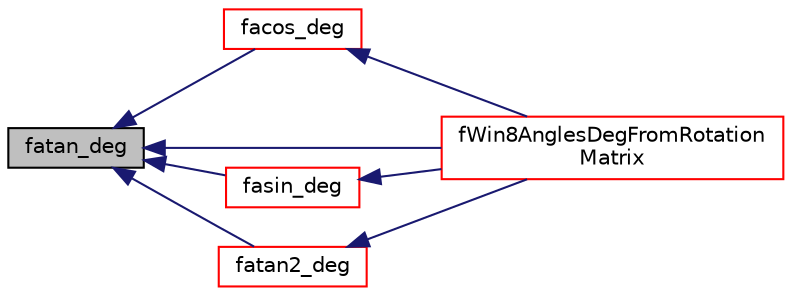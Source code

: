 digraph "fatan_deg"
{
  edge [fontname="Helvetica",fontsize="10",labelfontname="Helvetica",labelfontsize="10"];
  node [fontname="Helvetica",fontsize="10",shape=record];
  rankdir="LR";
  Node78 [label="fatan_deg",height=0.2,width=0.4,color="black", fillcolor="grey75", style="filled", fontcolor="black"];
  Node78 -> Node79 [dir="back",color="midnightblue",fontsize="10",style="solid",fontname="Helvetica"];
  Node79 [label="facos_deg",height=0.2,width=0.4,color="red", fillcolor="white", style="filled",URL="$approximations_8h.html#a084fe0ff189767dca40fbe330d7394f0"];
  Node79 -> Node91 [dir="back",color="midnightblue",fontsize="10",style="solid",fontname="Helvetica"];
  Node91 [label="fWin8AnglesDegFromRotation\lMatrix",height=0.2,width=0.4,color="red", fillcolor="white", style="filled",URL="$orientation_8h.html#a13cd93780206a620abc7bdf7907e6dc6",tooltip="extract the Windows 8 angles in degrees from the Windows 8 rotation matrix "];
  Node78 -> Node92 [dir="back",color="midnightblue",fontsize="10",style="solid",fontname="Helvetica"];
  Node92 [label="fasin_deg",height=0.2,width=0.4,color="red", fillcolor="white", style="filled",URL="$approximations_8h.html#a956336cb9e7270c6cfbf667b1075c063"];
  Node92 -> Node91 [dir="back",color="midnightblue",fontsize="10",style="solid",fontname="Helvetica"];
  Node78 -> Node98 [dir="back",color="midnightblue",fontsize="10",style="solid",fontname="Helvetica"];
  Node98 [label="fatan2_deg",height=0.2,width=0.4,color="red", fillcolor="white", style="filled",URL="$approximations_8h.html#aebfdfbd2df0fe4472f9861b0738bb410"];
  Node98 -> Node91 [dir="back",color="midnightblue",fontsize="10",style="solid",fontname="Helvetica"];
  Node78 -> Node91 [dir="back",color="midnightblue",fontsize="10",style="solid",fontname="Helvetica"];
}
